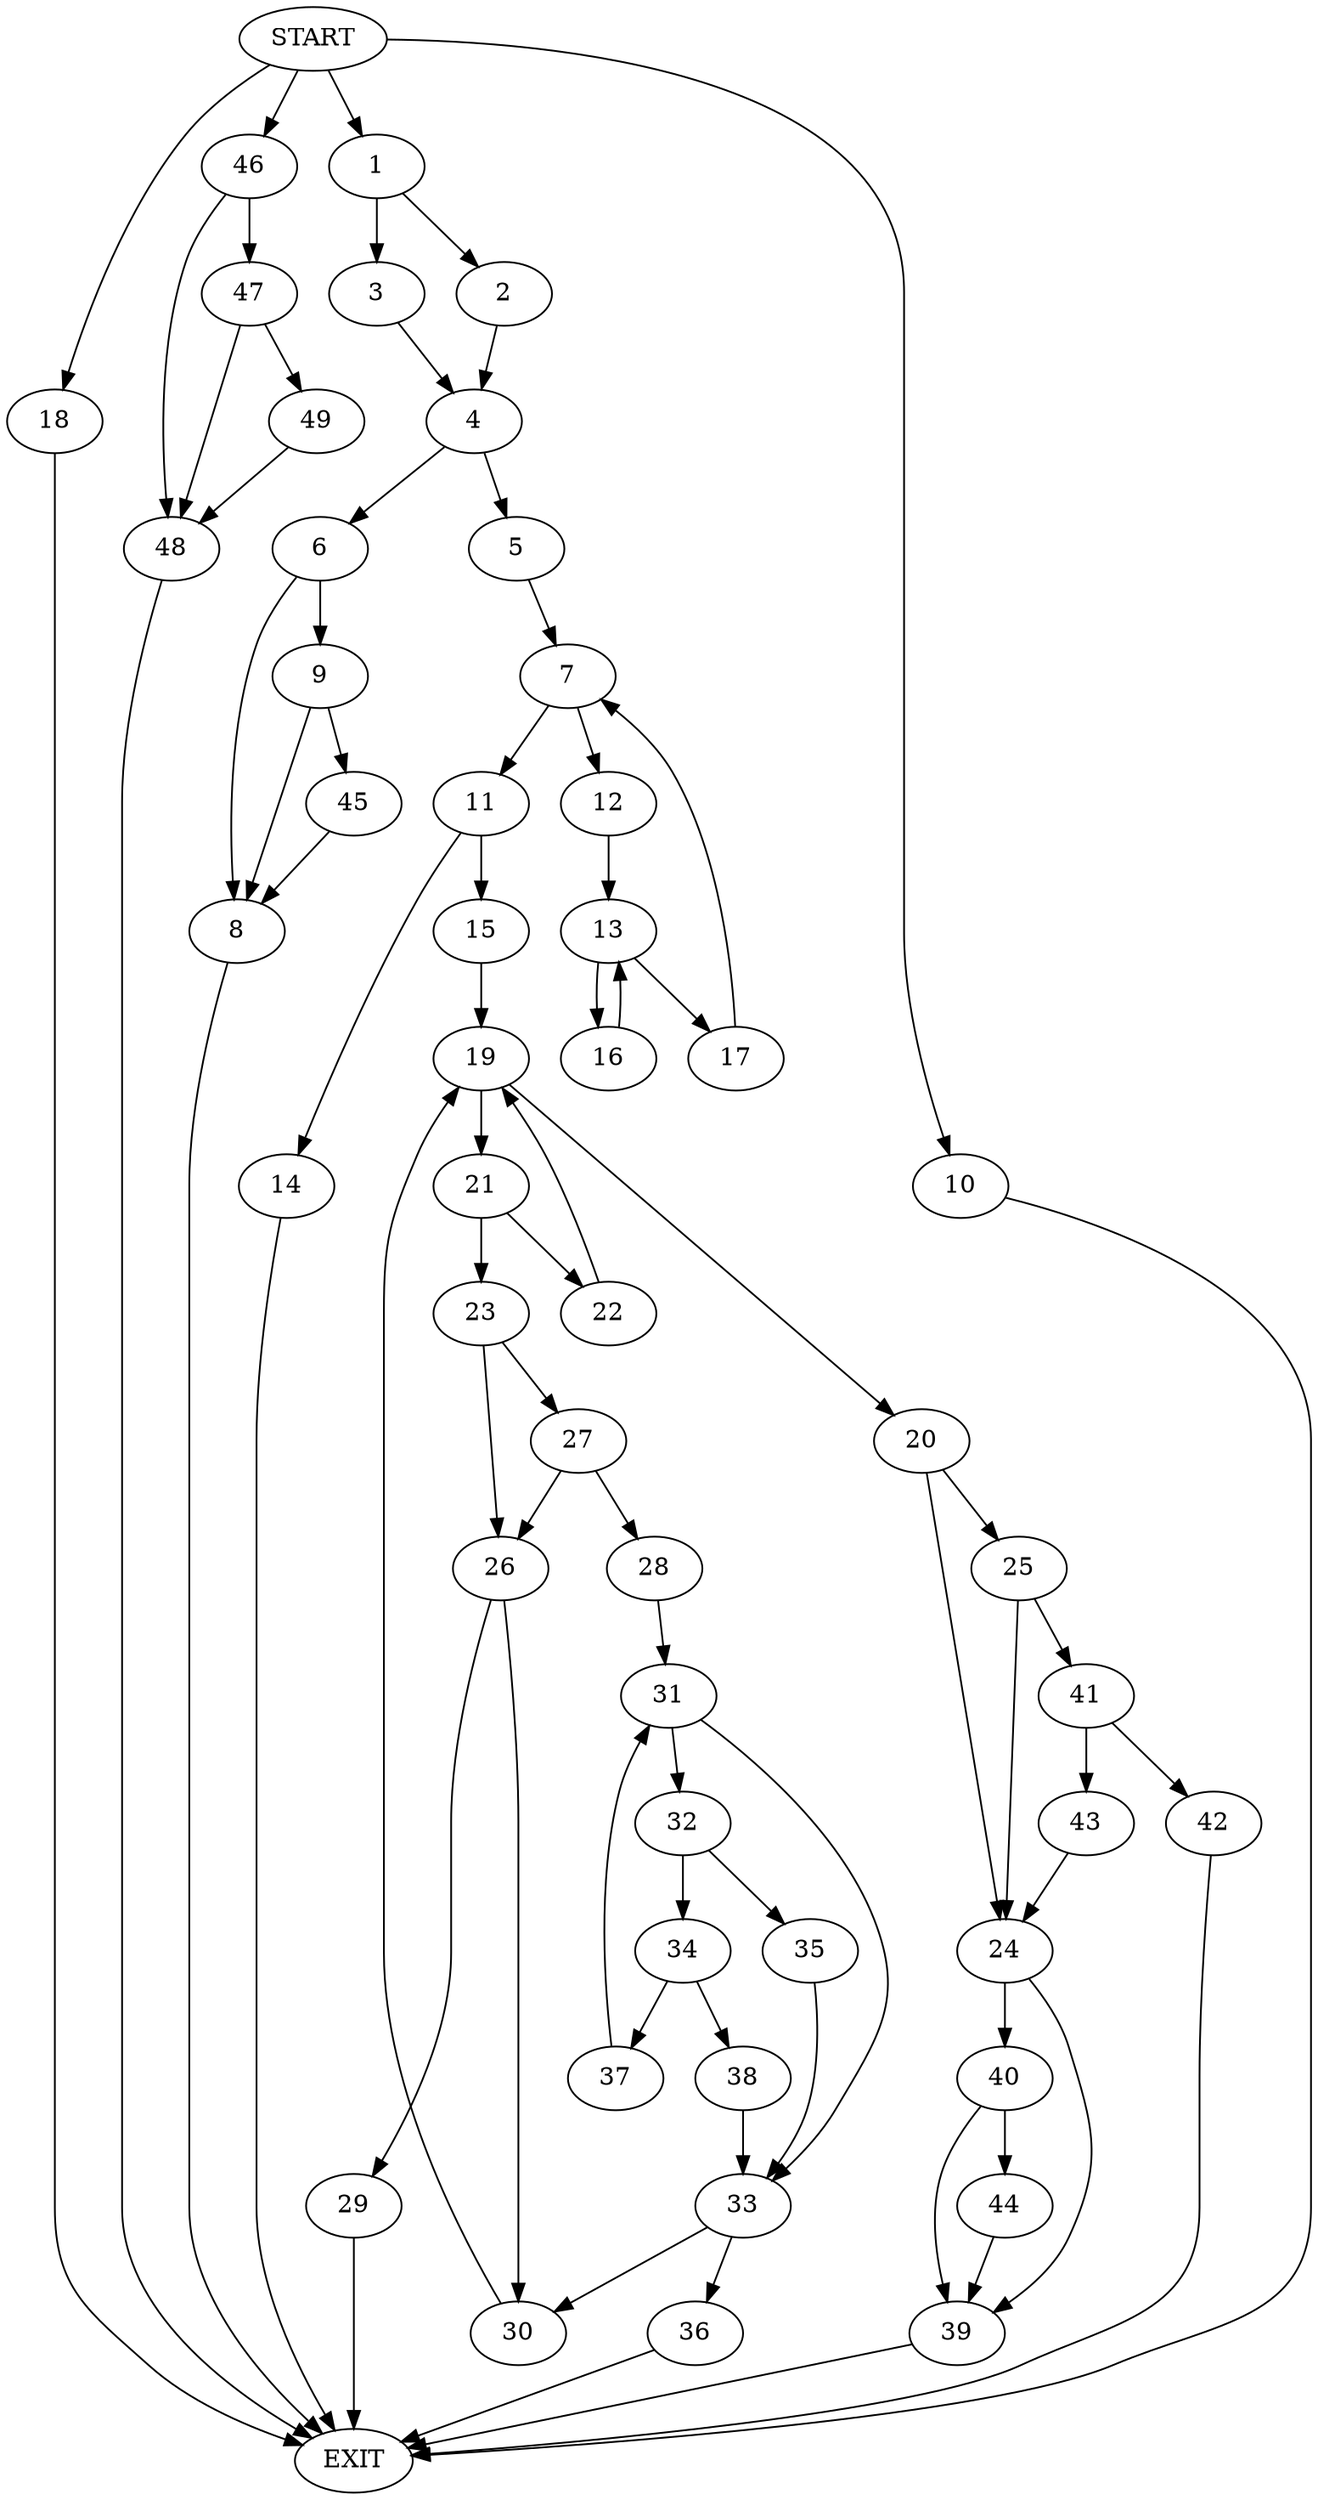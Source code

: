 digraph {
0 [label="START"]
50 [label="EXIT"]
0 -> 1
1 -> 2
1 -> 3
2 -> 4
3 -> 4
4 -> 5
4 -> 6
5 -> 7
6 -> 8
6 -> 9
0 -> 10
10 -> 50
7 -> 11
7 -> 12
12 -> 13
11 -> 14
11 -> 15
13 -> 16
13 -> 17
17 -> 7
16 -> 13
0 -> 18
18 -> 50
14 -> 50
15 -> 19
19 -> 20
19 -> 21
21 -> 22
21 -> 23
20 -> 24
20 -> 25
22 -> 19
23 -> 26
23 -> 27
27 -> 26
27 -> 28
26 -> 29
26 -> 30
28 -> 31
29 -> 50
30 -> 19
31 -> 32
31 -> 33
32 -> 34
32 -> 35
33 -> 36
33 -> 30
34 -> 37
34 -> 38
35 -> 33
38 -> 33
37 -> 31
36 -> 50
24 -> 39
24 -> 40
25 -> 24
25 -> 41
41 -> 42
41 -> 43
42 -> 50
43 -> 24
40 -> 44
40 -> 39
39 -> 50
44 -> 39
8 -> 50
9 -> 45
9 -> 8
45 -> 8
0 -> 46
46 -> 47
46 -> 48
48 -> 50
47 -> 49
47 -> 48
49 -> 48
}
